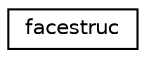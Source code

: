 digraph "Graphical Class Hierarchy"
{
 // INTERACTIVE_SVG=YES
  edge [fontname="Helvetica",fontsize="10",labelfontname="Helvetica",labelfontsize="10"];
  node [fontname="Helvetica",fontsize="10",shape=record];
  rankdir="LR";
  Node0 [label="facestruc",height=0.2,width=0.4,color="black", fillcolor="white", style="filled",URL="$structfacestruc.html",tooltip="Face structure: information on each face of a piece. "];
}
